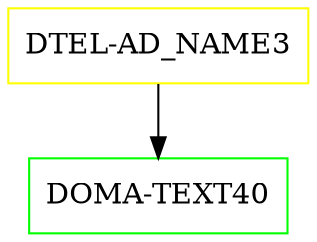 digraph G {
  "DTEL-AD_NAME3" [shape=box,color=yellow];
  "DOMA-TEXT40" [shape=box,color=green,URL="./DOMA_TEXT40.html"];
  "DTEL-AD_NAME3" -> "DOMA-TEXT40";
}
